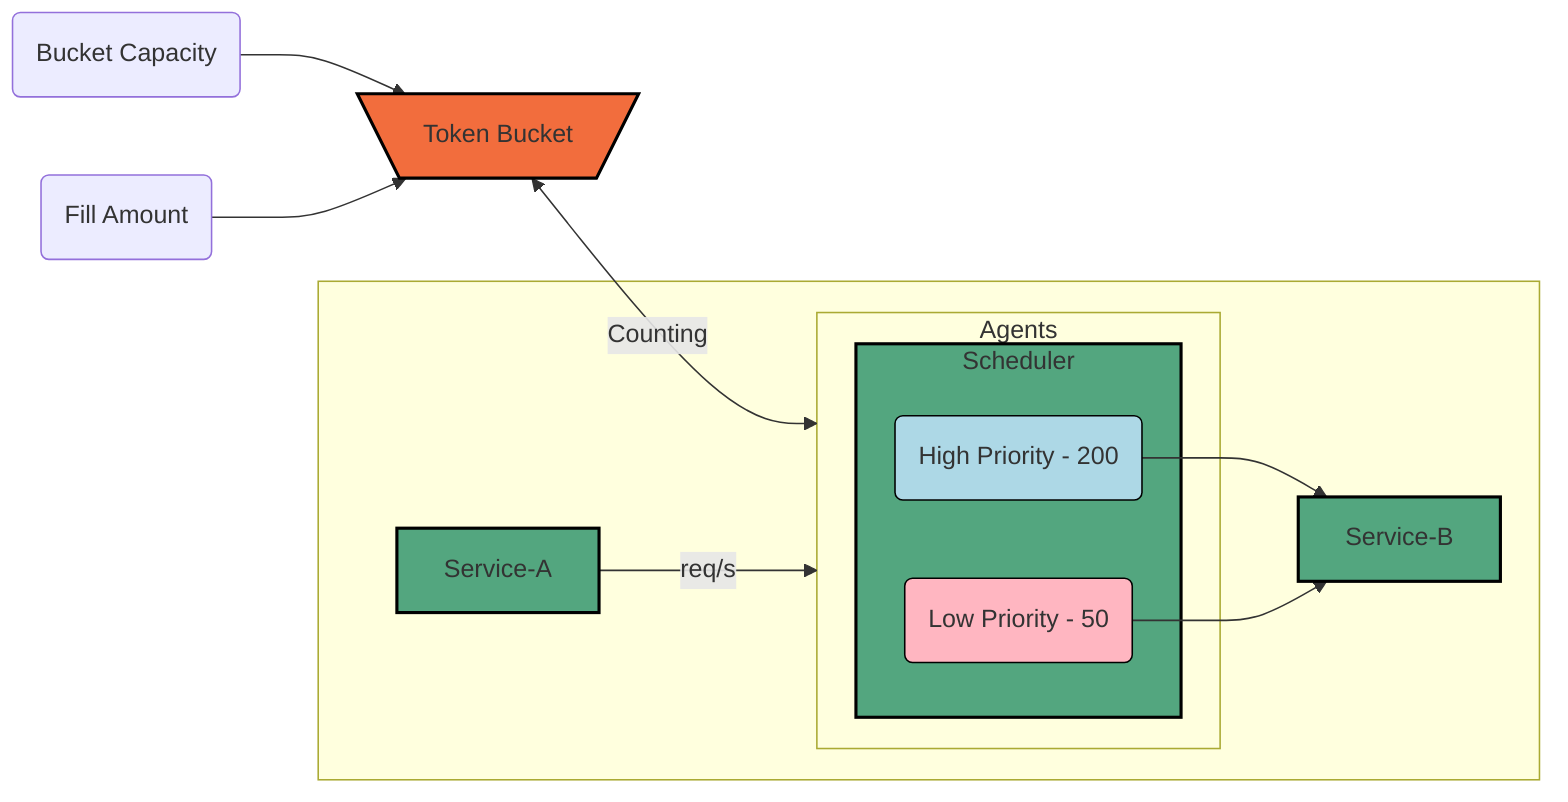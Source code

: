 flowchart LR
classDef TokenBucket fill:#F26D3D,stroke:#000000,stroke-width:2px;
classDef Signal fill:#ffe4b5,stroke:#000000,stroke-width:1px;
classDef Service fill:#53A67F,stroke:#000000,stroke-width:2px;
classDef HP fill:#add8e6,stroke:#000000,stroke-width:1px;
classDef LP fill:#ffb6c1,stroke:#000000,stroke-width:1px;

BC("Bucket Capacity") --> TB
RS("Fill Amount") --> TB

TB[\Token Bucket/]
class TB TokenBucket

TB <-- "Counting" --> Agents

subgraph " "
Service-A -- "req/s" --> Agents
class Service-A Service
  subgraph "Agents"
    subgraph "Scheduler"
      HP("High Priority - 200")
      class HP HP
      LP("Low Priority - 50")
      class LP LP
    end
    class Scheduler Service
  end
  class Agents MainClass
  HP --> Service-B
  LP --> Service-B
  class Service-B Service
end